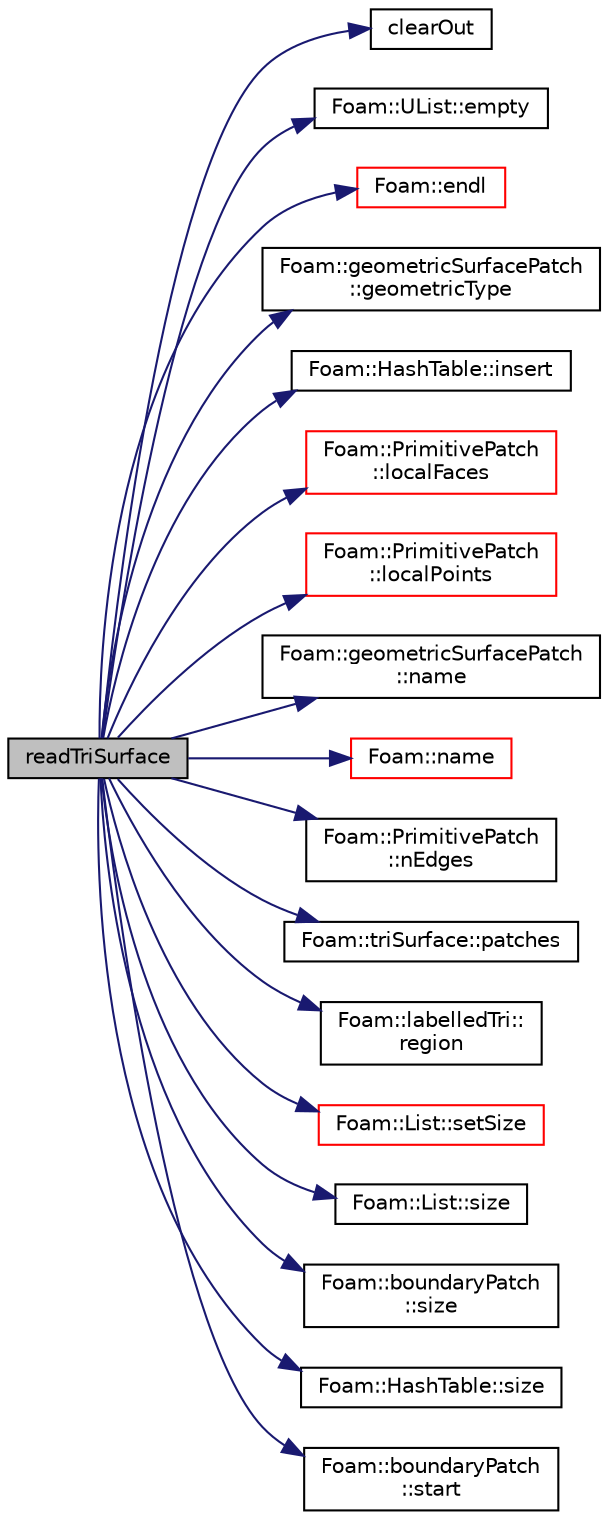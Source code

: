 digraph "readTriSurface"
{
  bgcolor="transparent";
  edge [fontname="Helvetica",fontsize="10",labelfontname="Helvetica",labelfontsize="10"];
  node [fontname="Helvetica",fontsize="10",shape=record];
  rankdir="LR";
  Node1 [label="readTriSurface",height=0.2,width=0.4,color="black", fillcolor="grey75", style="filled", fontcolor="black"];
  Node1 -> Node2 [color="midnightblue",fontsize="10",style="solid",fontname="Helvetica"];
  Node2 [label="clearOut",height=0.2,width=0.4,color="black",URL="$a00149.html#af320697688df08f1438d37a86bcaf25d"];
  Node1 -> Node3 [color="midnightblue",fontsize="10",style="solid",fontname="Helvetica"];
  Node3 [label="Foam::UList::empty",height=0.2,width=0.4,color="black",URL="$a02847.html#ac6e61de369e994009e36f344f99c15ad",tooltip="Return true if the UList is empty (ie, size() is zero) "];
  Node1 -> Node4 [color="midnightblue",fontsize="10",style="solid",fontname="Helvetica"];
  Node4 [label="Foam::endl",height=0.2,width=0.4,color="red",URL="$a10909.html#a2db8fe02a0d3909e9351bb4275b23ce4",tooltip="Add newline and flush stream. "];
  Node1 -> Node5 [color="midnightblue",fontsize="10",style="solid",fontname="Helvetica"];
  Node5 [label="Foam::geometricSurfacePatch\l::geometricType",height=0.2,width=0.4,color="black",URL="$a00940.html#a64f803fffe9d66ed1c09910762888bd4",tooltip="Return the type of the patch. "];
  Node1 -> Node6 [color="midnightblue",fontsize="10",style="solid",fontname="Helvetica"];
  Node6 [label="Foam::HashTable::insert",height=0.2,width=0.4,color="black",URL="$a01001.html#a5eee1e0e199ad59b9cb3916cd42156e0",tooltip="Insert a new hashedEntry. "];
  Node1 -> Node7 [color="midnightblue",fontsize="10",style="solid",fontname="Helvetica"];
  Node7 [label="Foam::PrimitivePatch\l::localFaces",height=0.2,width=0.4,color="red",URL="$a02021.html#af5aca3ce69275c80366bc8d5c0584da2",tooltip="Return patch faces addressing into local point list. "];
  Node1 -> Node8 [color="midnightblue",fontsize="10",style="solid",fontname="Helvetica"];
  Node8 [label="Foam::PrimitivePatch\l::localPoints",height=0.2,width=0.4,color="red",URL="$a02021.html#a180aa335ba66b3224df33de8eb29b3bf",tooltip="Return pointField of points in patch. "];
  Node1 -> Node9 [color="midnightblue",fontsize="10",style="solid",fontname="Helvetica"];
  Node9 [label="Foam::geometricSurfacePatch\l::name",height=0.2,width=0.4,color="black",URL="$a00940.html#a75b72488d2e82151b025744974919d5d",tooltip="Return name. "];
  Node1 -> Node10 [color="midnightblue",fontsize="10",style="solid",fontname="Helvetica"];
  Node10 [label="Foam::name",height=0.2,width=0.4,color="red",URL="$a10909.html#adcb0df2bd4953cb6bb390272d8263c3a",tooltip="Return a string representation of a complex. "];
  Node1 -> Node11 [color="midnightblue",fontsize="10",style="solid",fontname="Helvetica"];
  Node11 [label="Foam::PrimitivePatch\l::nEdges",height=0.2,width=0.4,color="black",URL="$a02021.html#a1db9478309c639504a743b7b194226f4",tooltip="Return number of edges in patch. "];
  Node1 -> Node12 [color="midnightblue",fontsize="10",style="solid",fontname="Helvetica"];
  Node12 [label="Foam::triSurface::patches",height=0.2,width=0.4,color="black",URL="$a02774.html#a40a43f76fd50b5f1cd1c242669a14406"];
  Node1 -> Node13 [color="midnightblue",fontsize="10",style="solid",fontname="Helvetica"];
  Node13 [label="Foam::labelledTri::\lregion",height=0.2,width=0.4,color="black",URL="$a01280.html#a15759571835dd8f9a0a9038871310ed7",tooltip="Return region label. "];
  Node1 -> Node14 [color="midnightblue",fontsize="10",style="solid",fontname="Helvetica"];
  Node14 [label="Foam::List::setSize",height=0.2,width=0.4,color="red",URL="$a01397.html#aedb985ffeaf1bdbfeccc2a8730405703",tooltip="Reset size of List. "];
  Node1 -> Node15 [color="midnightblue",fontsize="10",style="solid",fontname="Helvetica"];
  Node15 [label="Foam::List::size",height=0.2,width=0.4,color="black",URL="$a01397.html#a8a5f6fa29bd4b500caf186f60245b384",tooltip="Override size to be inconsistent with allocated storage. "];
  Node1 -> Node16 [color="midnightblue",fontsize="10",style="solid",fontname="Helvetica"];
  Node16 [label="Foam::boundaryPatch\l::size",height=0.2,width=0.4,color="black",URL="$a00150.html#a65cea301e2d6033c43932d12d91c792f"];
  Node1 -> Node17 [color="midnightblue",fontsize="10",style="solid",fontname="Helvetica"];
  Node17 [label="Foam::HashTable::size",height=0.2,width=0.4,color="black",URL="$a01001.html#a723361dc2020160f5492e8fe2d09fa44",tooltip="Return number of elements in table. "];
  Node1 -> Node18 [color="midnightblue",fontsize="10",style="solid",fontname="Helvetica"];
  Node18 [label="Foam::boundaryPatch\l::start",height=0.2,width=0.4,color="black",URL="$a00150.html#a861f370e41af7d54d7ff91da65de6e6a"];
}

